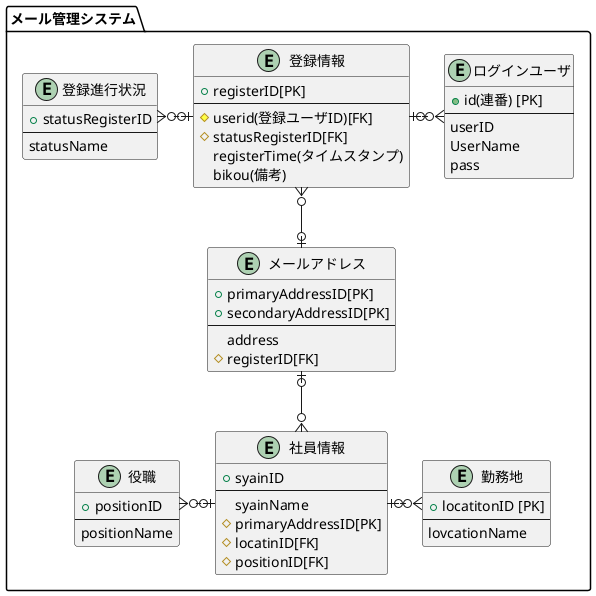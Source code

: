 @startuml
package "メール管理システム" {
    entity "ログインユーザ" as loginUser {
        + id(連番) [PK]
        ----
        userID
        UserName
        pass
    }
    entity "勤務地" as location{
        + locatitonID [PK]
        ---
        lovcationName
    }
    entity "メールアドレス" as maillAddress{
        + primaryAddressID[PK]
        + secondaryAddressID[PK]
        ---
        address
        # registerID[FK]
    }
    entity "役職" as position{
        + positionID
        ---
        positionName
    }
    entity "社員情報" as syainInfo{
        + syainID
        ---
        syainName
        # primaryAddressID[PK]
        # locatinID[FK]
        # positionID[FK]
    }
    entity "登録進行状況" as statusRegiser{
        + statusRegisterID
        ---
        statusName
    }
    entity "登録情報" as regiseter{
        + registerID[PK]
        ----
        # userid(登録ユーザID)[FK]
        # statusRegisterID[FK]
        registerTime(タイムスタンプ)
        bikou(備考)
    }

    maillAddress |o--o{ syainInfo
    syainInfo |o--l-o{ position
    syainInfo |o-ri-o{ location
    regiseter |o-ri-o{ loginUser
    regiseter |o-l-o{ statusRegiser
    regiseter }o--o| maillAddress

}
@enduml